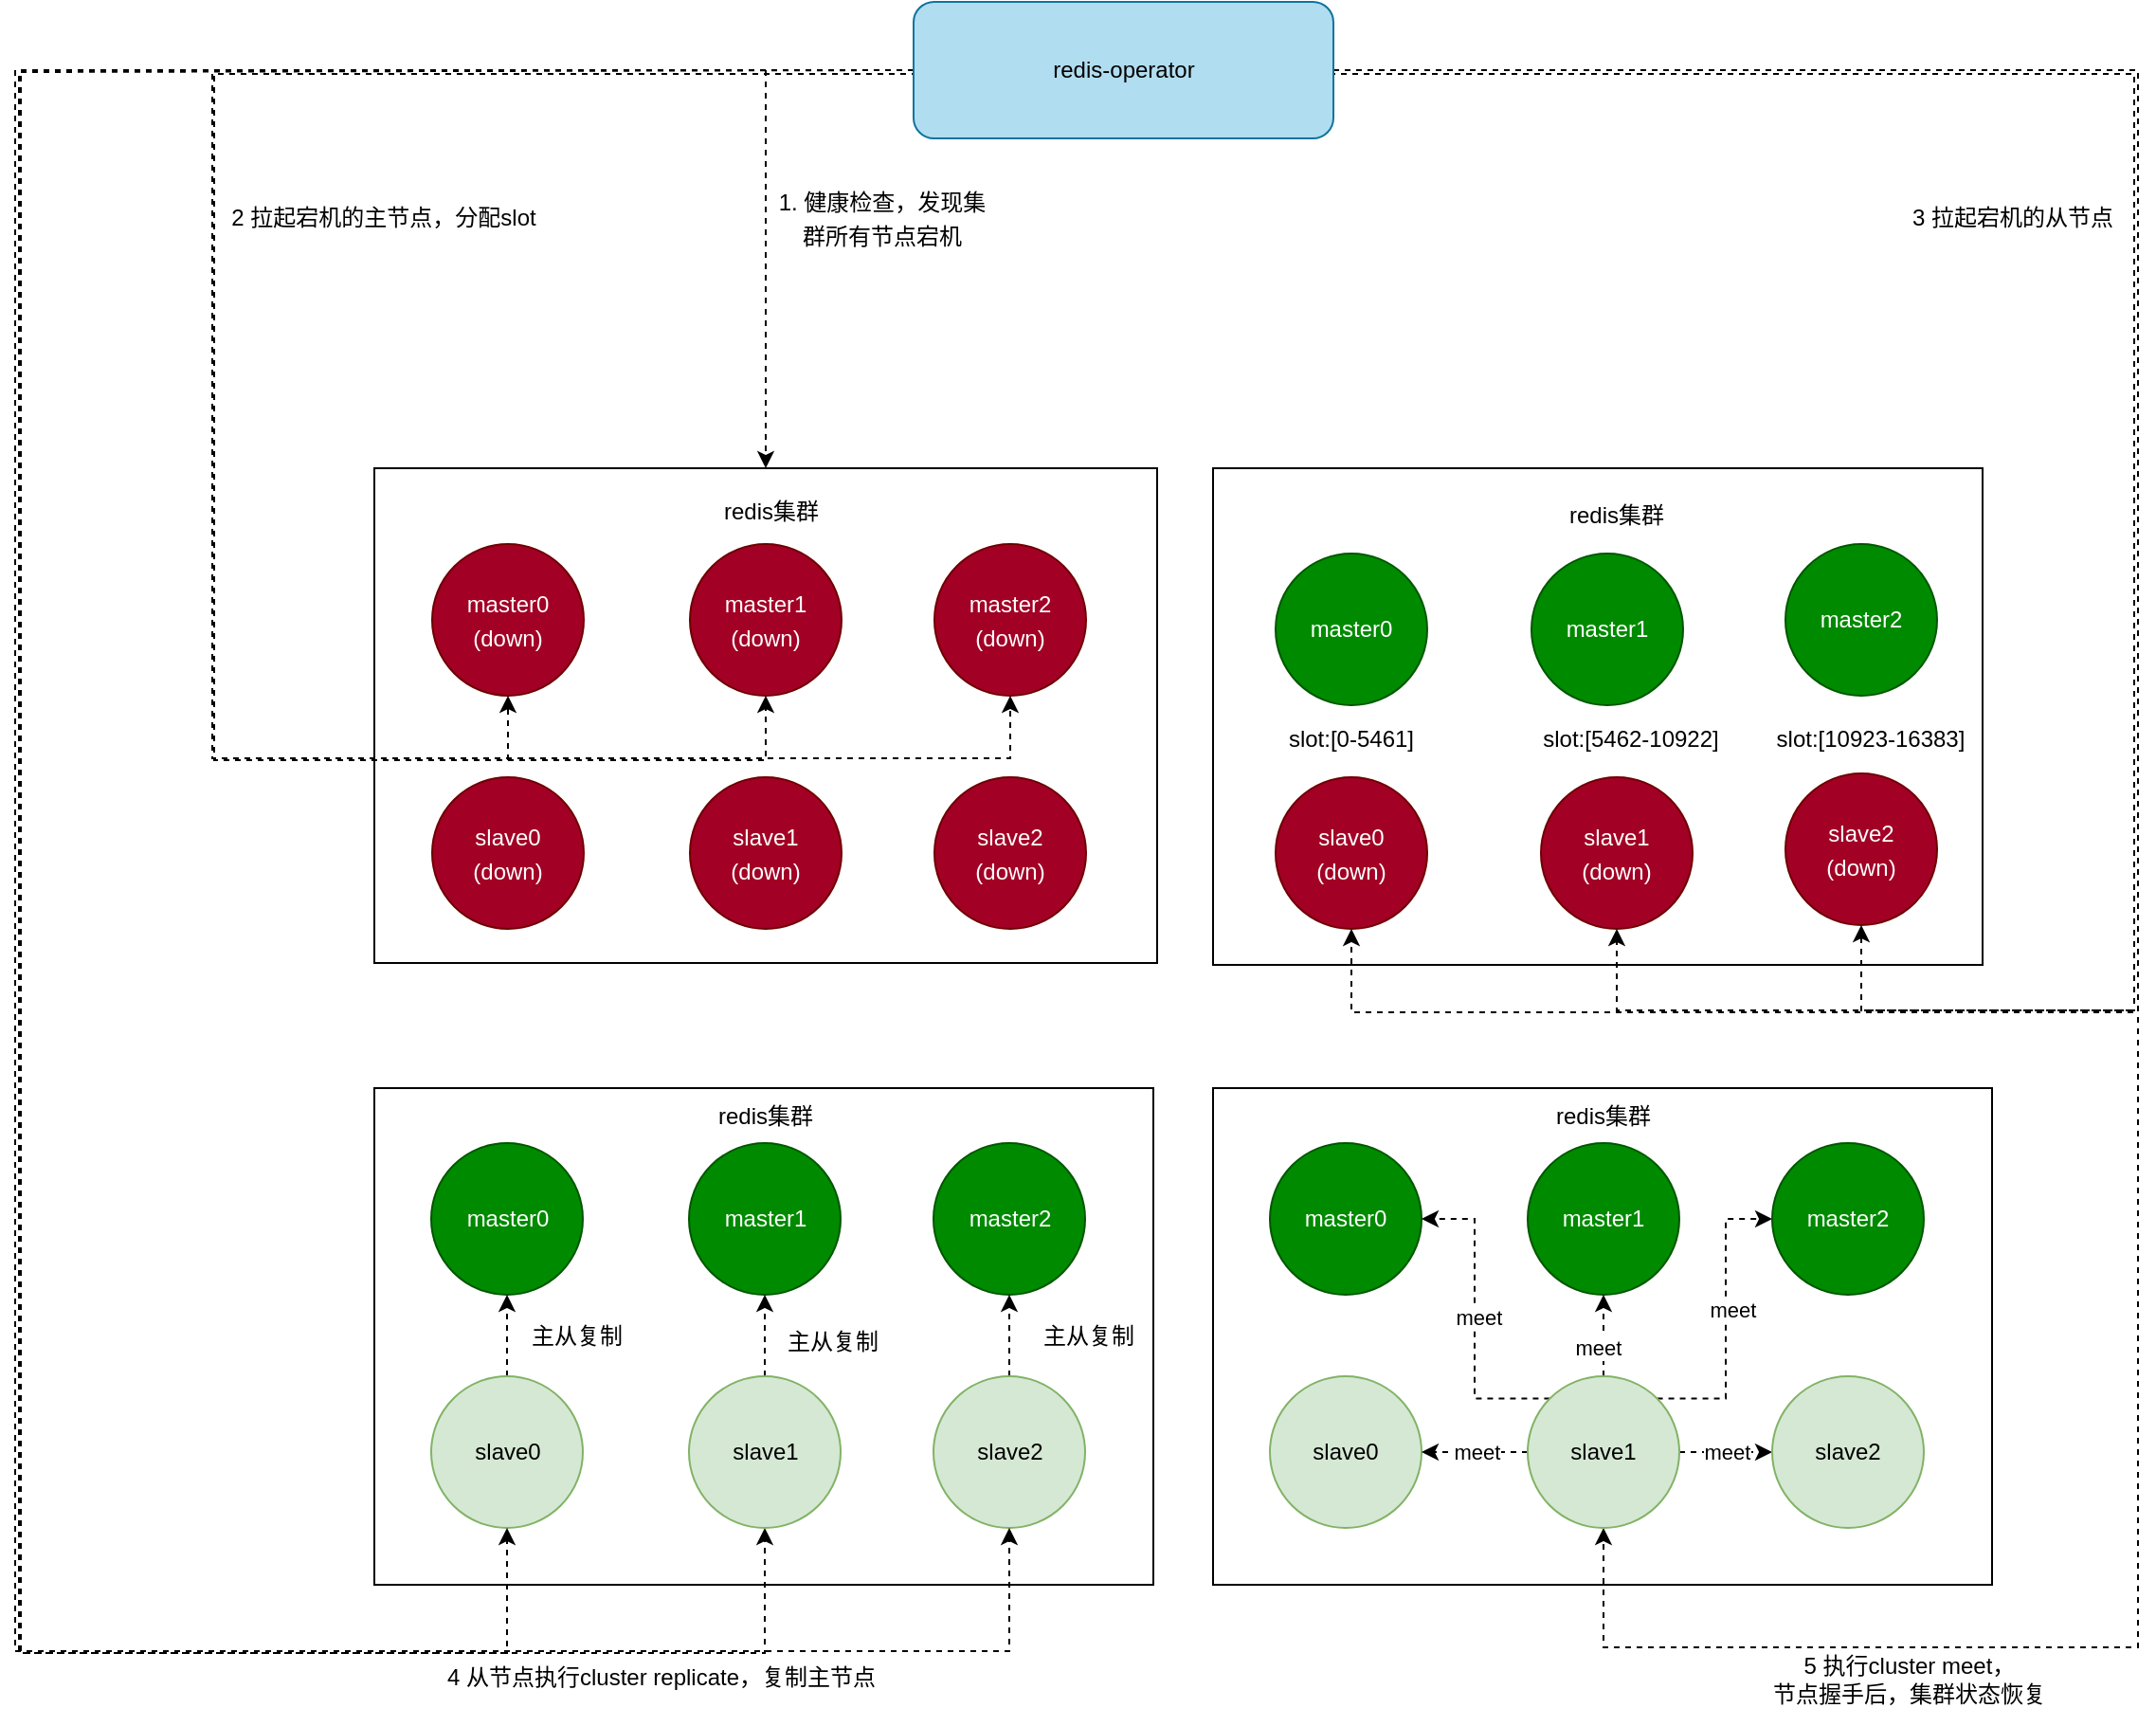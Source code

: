 <mxfile version="21.2.9" type="github">
  <diagram id="rYdwiMb5jvszhZctyrXV" name="第 1 页">
    <mxGraphModel dx="1735" dy="1033" grid="0" gridSize="10" guides="1" tooltips="1" connect="1" arrows="1" fold="1" page="1" pageScale="1" pageWidth="1200" pageHeight="1920" math="0" shadow="0">
      <root>
        <mxCell id="0" />
        <mxCell id="1" parent="0" />
        <mxCell id="03nautIme0JNub1uCO7q-31" value="" style="rounded=0;whiteSpace=wrap;html=1;horizontal=1;" parent="1" vertex="1">
          <mxGeometry x="674" y="816" width="411" height="262" as="geometry" />
        </mxCell>
        <mxCell id="6RyUIfgaUFoeRIO4xXDH-37" value="" style="rounded=0;whiteSpace=wrap;html=1;horizontal=1;" parent="1" vertex="1">
          <mxGeometry x="231.5" y="816" width="411" height="262" as="geometry" />
        </mxCell>
        <mxCell id="6RyUIfgaUFoeRIO4xXDH-11" value="" style="rounded=0;whiteSpace=wrap;html=1;" parent="1" vertex="1">
          <mxGeometry x="231.5" y="489" width="413" height="261" as="geometry" />
        </mxCell>
        <mxCell id="6RyUIfgaUFoeRIO4xXDH-1" value="&lt;p style=&quot;line-height: 150%;&quot;&gt;master0&lt;br&gt;(down)&lt;/p&gt;" style="ellipse;whiteSpace=wrap;html=1;aspect=fixed;fillColor=#a20025;fontColor=#ffffff;strokeColor=#6F0000;" parent="1" vertex="1">
          <mxGeometry x="262" y="529" width="80" height="80" as="geometry" />
        </mxCell>
        <mxCell id="6RyUIfgaUFoeRIO4xXDH-2" value="&lt;p style=&quot;line-height: 150%;&quot;&gt;slave0&lt;br&gt;(down)&lt;/p&gt;" style="ellipse;whiteSpace=wrap;html=1;aspect=fixed;fillColor=#a20025;fontColor=#ffffff;strokeColor=#6F0000;" parent="1" vertex="1">
          <mxGeometry x="262" y="652" width="80" height="80" as="geometry" />
        </mxCell>
        <mxCell id="6RyUIfgaUFoeRIO4xXDH-3" value="&lt;p style=&quot;line-height: 150%;&quot;&gt;master1&lt;br&gt;(down)&lt;/p&gt;" style="ellipse;whiteSpace=wrap;html=1;aspect=fixed;fillColor=#a20025;fontColor=#ffffff;strokeColor=#6F0000;" parent="1" vertex="1">
          <mxGeometry x="398" y="529" width="80" height="80" as="geometry" />
        </mxCell>
        <mxCell id="6RyUIfgaUFoeRIO4xXDH-4" value="&lt;p style=&quot;line-height: 150%;&quot;&gt;slave1&lt;br&gt;(down)&lt;/p&gt;" style="ellipse;whiteSpace=wrap;html=1;aspect=fixed;fillColor=#a20025;fontColor=#ffffff;strokeColor=#6F0000;" parent="1" vertex="1">
          <mxGeometry x="398" y="652" width="80" height="80" as="geometry" />
        </mxCell>
        <mxCell id="6RyUIfgaUFoeRIO4xXDH-5" value="&lt;p style=&quot;line-height: 150%;&quot;&gt;master2&lt;br&gt;(down)&lt;/p&gt;" style="ellipse;whiteSpace=wrap;html=1;aspect=fixed;fillColor=#a20025;fontColor=#ffffff;strokeColor=#6F0000;" parent="1" vertex="1">
          <mxGeometry x="527" y="529" width="80" height="80" as="geometry" />
        </mxCell>
        <mxCell id="6RyUIfgaUFoeRIO4xXDH-6" value="&lt;p style=&quot;line-height: 150%;&quot;&gt;slave2&lt;br&gt;(down)&lt;/p&gt;" style="ellipse;whiteSpace=wrap;html=1;aspect=fixed;fillColor=#a20025;fontColor=#ffffff;strokeColor=#6F0000;" parent="1" vertex="1">
          <mxGeometry x="527" y="652" width="80" height="80" as="geometry" />
        </mxCell>
        <mxCell id="6RyUIfgaUFoeRIO4xXDH-59" style="edgeStyle=orthogonalEdgeStyle;rounded=0;orthogonalLoop=1;jettySize=auto;html=1;exitX=0;exitY=0.5;exitDx=0;exitDy=0;dashed=1;entryX=0.5;entryY=1;entryDx=0;entryDy=0;" parent="1" source="6RyUIfgaUFoeRIO4xXDH-7" target="6RyUIfgaUFoeRIO4xXDH-41" edge="1">
          <mxGeometry relative="1" as="geometry">
            <mxPoint x="145" y="981" as="targetPoint" />
            <Array as="points">
              <mxPoint x="44" y="280" />
              <mxPoint x="44" y="1114" />
              <mxPoint x="438" y="1114" />
            </Array>
          </mxGeometry>
        </mxCell>
        <mxCell id="6RyUIfgaUFoeRIO4xXDH-20" value="&lt;p style=&quot;line-height: 150%;&quot;&gt;1. 健康检查，发现集群所有节点宕机&lt;/p&gt;" style="text;html=1;strokeColor=none;fillColor=none;align=center;verticalAlign=middle;whiteSpace=wrap;rounded=0;" parent="1" vertex="1">
          <mxGeometry x="439" y="342" width="121" height="30" as="geometry" />
        </mxCell>
        <mxCell id="6RyUIfgaUFoeRIO4xXDH-23" value="" style="rounded=0;whiteSpace=wrap;html=1;" parent="1" vertex="1">
          <mxGeometry x="674" y="489" width="406" height="262" as="geometry" />
        </mxCell>
        <mxCell id="6RyUIfgaUFoeRIO4xXDH-28" value="master2" style="ellipse;whiteSpace=wrap;html=1;aspect=fixed;fillColor=#008a00;fontColor=#ffffff;strokeColor=#005700;" parent="1" vertex="1">
          <mxGeometry x="976" y="529" width="80" height="80" as="geometry" />
        </mxCell>
        <mxCell id="6RyUIfgaUFoeRIO4xXDH-38" value="master0" style="ellipse;whiteSpace=wrap;html=1;aspect=fixed;fillColor=#008a00;fontColor=#ffffff;strokeColor=#005700;" parent="1" vertex="1">
          <mxGeometry x="261.5" y="845" width="80" height="80" as="geometry" />
        </mxCell>
        <mxCell id="03nautIme0JNub1uCO7q-24" style="edgeStyle=orthogonalEdgeStyle;rounded=0;orthogonalLoop=1;jettySize=auto;html=1;exitX=0.5;exitY=0;exitDx=0;exitDy=0;entryX=0.5;entryY=1;entryDx=0;entryDy=0;dashed=1;" parent="1" source="6RyUIfgaUFoeRIO4xXDH-39" target="6RyUIfgaUFoeRIO4xXDH-38" edge="1">
          <mxGeometry relative="1" as="geometry" />
        </mxCell>
        <mxCell id="6RyUIfgaUFoeRIO4xXDH-39" value="slave0" style="ellipse;whiteSpace=wrap;html=1;aspect=fixed;fillColor=#d5e8d4;strokeColor=#82b366;" parent="1" vertex="1">
          <mxGeometry x="261.5" y="968" width="80" height="80" as="geometry" />
        </mxCell>
        <mxCell id="6RyUIfgaUFoeRIO4xXDH-40" value="master1" style="ellipse;whiteSpace=wrap;html=1;aspect=fixed;fillColor=#008a00;fontColor=#ffffff;strokeColor=#005700;" parent="1" vertex="1">
          <mxGeometry x="397.5" y="845" width="80" height="80" as="geometry" />
        </mxCell>
        <mxCell id="03nautIme0JNub1uCO7q-26" style="edgeStyle=orthogonalEdgeStyle;rounded=0;orthogonalLoop=1;jettySize=auto;html=1;exitX=0.5;exitY=0;exitDx=0;exitDy=0;entryX=0.5;entryY=1;entryDx=0;entryDy=0;dashed=1;" parent="1" source="6RyUIfgaUFoeRIO4xXDH-41" target="6RyUIfgaUFoeRIO4xXDH-40" edge="1">
          <mxGeometry relative="1" as="geometry" />
        </mxCell>
        <mxCell id="6RyUIfgaUFoeRIO4xXDH-41" value="slave1" style="ellipse;whiteSpace=wrap;html=1;aspect=fixed;fillColor=#d5e8d4;strokeColor=#82b366;" parent="1" vertex="1">
          <mxGeometry x="397.5" y="968" width="80" height="80" as="geometry" />
        </mxCell>
        <mxCell id="6RyUIfgaUFoeRIO4xXDH-42" value="master2" style="ellipse;whiteSpace=wrap;html=1;aspect=fixed;fillColor=#008a00;fontColor=#ffffff;strokeColor=#005700;" parent="1" vertex="1">
          <mxGeometry x="526.5" y="845" width="80" height="80" as="geometry" />
        </mxCell>
        <mxCell id="03nautIme0JNub1uCO7q-27" value="" style="edgeStyle=orthogonalEdgeStyle;rounded=0;orthogonalLoop=1;jettySize=auto;html=1;dashed=1;" parent="1" source="6RyUIfgaUFoeRIO4xXDH-43" target="6RyUIfgaUFoeRIO4xXDH-42" edge="1">
          <mxGeometry relative="1" as="geometry" />
        </mxCell>
        <mxCell id="6RyUIfgaUFoeRIO4xXDH-43" value="slave2" style="ellipse;whiteSpace=wrap;html=1;aspect=fixed;fillColor=#d5e8d4;strokeColor=#82b366;" parent="1" vertex="1">
          <mxGeometry x="526.5" y="968" width="80" height="80" as="geometry" />
        </mxCell>
        <mxCell id="6RyUIfgaUFoeRIO4xXDH-51" value="4 从节点执行cluster replicate，复制主节点" style="text;html=1;strokeColor=none;fillColor=none;align=center;verticalAlign=middle;whiteSpace=wrap;rounded=0;" parent="1" vertex="1">
          <mxGeometry x="265" y="1112" width="236" height="30" as="geometry" />
        </mxCell>
        <mxCell id="6RyUIfgaUFoeRIO4xXDH-54" value="主从复制" style="text;html=1;strokeColor=none;fillColor=none;align=center;verticalAlign=middle;whiteSpace=wrap;rounded=0;" parent="1" vertex="1">
          <mxGeometry x="300.5" y="939" width="75" height="16" as="geometry" />
        </mxCell>
        <mxCell id="6RyUIfgaUFoeRIO4xXDH-55" value="主从复制" style="text;html=1;strokeColor=none;fillColor=none;align=center;verticalAlign=middle;whiteSpace=wrap;rounded=0;" parent="1" vertex="1">
          <mxGeometry x="435.5" y="942" width="75" height="16" as="geometry" />
        </mxCell>
        <mxCell id="6RyUIfgaUFoeRIO4xXDH-62" value="5 执行cluster meet，&lt;br&gt;节点握手后，集群状态恢复" style="text;html=1;strokeColor=none;fillColor=none;align=center;verticalAlign=middle;whiteSpace=wrap;rounded=0;" parent="1" vertex="1">
          <mxGeometry x="935" y="1113" width="213" height="30" as="geometry" />
        </mxCell>
        <mxCell id="6RyUIfgaUFoeRIO4xXDH-64" style="edgeStyle=orthogonalEdgeStyle;rounded=0;orthogonalLoop=1;jettySize=auto;html=1;exitX=0;exitY=0.5;exitDx=0;exitDy=0;dashed=1;entryX=0.5;entryY=1;entryDx=0;entryDy=0;" parent="1" source="6RyUIfgaUFoeRIO4xXDH-7" target="6RyUIfgaUFoeRIO4xXDH-1" edge="1">
          <mxGeometry relative="1" as="geometry">
            <mxPoint x="302" y="617" as="targetPoint" />
            <Array as="points">
              <mxPoint x="147" y="279" />
              <mxPoint x="147" y="643" />
              <mxPoint x="302" y="643" />
            </Array>
          </mxGeometry>
        </mxCell>
        <mxCell id="6RyUIfgaUFoeRIO4xXDH-66" style="edgeStyle=orthogonalEdgeStyle;rounded=0;orthogonalLoop=1;jettySize=auto;html=1;exitX=0;exitY=0.5;exitDx=0;exitDy=0;dashed=1;" parent="1" source="6RyUIfgaUFoeRIO4xXDH-7" target="6RyUIfgaUFoeRIO4xXDH-11" edge="1">
          <mxGeometry relative="1" as="geometry" />
        </mxCell>
        <mxCell id="6RyUIfgaUFoeRIO4xXDH-70" style="edgeStyle=orthogonalEdgeStyle;rounded=0;orthogonalLoop=1;jettySize=auto;html=1;exitX=0;exitY=0.5;exitDx=0;exitDy=0;dashed=1;" parent="1" source="6RyUIfgaUFoeRIO4xXDH-7" target="6RyUIfgaUFoeRIO4xXDH-3" edge="1">
          <mxGeometry relative="1" as="geometry">
            <mxPoint x="147" y="627" as="targetPoint" />
            <Array as="points">
              <mxPoint x="516" y="281" />
              <mxPoint x="147" y="281" />
              <mxPoint x="147" y="643" />
              <mxPoint x="438" y="643" />
            </Array>
          </mxGeometry>
        </mxCell>
        <mxCell id="6RyUIfgaUFoeRIO4xXDH-73" style="edgeStyle=orthogonalEdgeStyle;rounded=0;orthogonalLoop=1;jettySize=auto;html=1;exitX=1;exitY=0.5;exitDx=0;exitDy=0;dashed=1;entryX=0.5;entryY=1;entryDx=0;entryDy=0;" parent="1" source="6RyUIfgaUFoeRIO4xXDH-7" target="03nautIme0JNub1uCO7q-12" edge="1">
          <mxGeometry relative="1" as="geometry">
            <Array as="points">
              <mxPoint x="738" y="281" />
              <mxPoint x="1162" y="281" />
              <mxPoint x="1162" y="776" />
              <mxPoint x="747" y="776" />
            </Array>
            <mxPoint x="1118" y="763" as="targetPoint" />
          </mxGeometry>
        </mxCell>
        <mxCell id="6RyUIfgaUFoeRIO4xXDH-77" style="edgeStyle=orthogonalEdgeStyle;rounded=0;orthogonalLoop=1;jettySize=auto;html=1;exitX=1;exitY=0.5;exitDx=0;exitDy=0;dashed=1;entryX=0.5;entryY=1;entryDx=0;entryDy=0;" parent="1" source="6RyUIfgaUFoeRIO4xXDH-7" target="03nautIme0JNub1uCO7q-13" edge="1">
          <mxGeometry relative="1" as="geometry">
            <mxPoint x="887" y="529" as="targetPoint" />
            <Array as="points">
              <mxPoint x="1162" y="279" />
              <mxPoint x="1162" y="775" />
              <mxPoint x="887" y="775" />
            </Array>
          </mxGeometry>
        </mxCell>
        <mxCell id="03nautIme0JNub1uCO7q-1" style="edgeStyle=orthogonalEdgeStyle;rounded=0;orthogonalLoop=1;jettySize=auto;html=1;exitX=0;exitY=0.5;exitDx=0;exitDy=0;dashed=1;" parent="1" source="6RyUIfgaUFoeRIO4xXDH-7" target="6RyUIfgaUFoeRIO4xXDH-5" edge="1">
          <mxGeometry relative="1" as="geometry">
            <mxPoint x="166" y="613" as="targetPoint" />
            <Array as="points">
              <mxPoint x="146" y="279" />
              <mxPoint x="146" y="642" />
              <mxPoint x="567" y="642" />
            </Array>
          </mxGeometry>
        </mxCell>
        <mxCell id="03nautIme0JNub1uCO7q-18" style="edgeStyle=orthogonalEdgeStyle;rounded=0;orthogonalLoop=1;jettySize=auto;html=1;exitX=1;exitY=0.5;exitDx=0;exitDy=0;dashed=1;entryX=0.5;entryY=1;entryDx=0;entryDy=0;" parent="1" source="6RyUIfgaUFoeRIO4xXDH-7" target="03nautIme0JNub1uCO7q-14" edge="1">
          <mxGeometry relative="1" as="geometry">
            <mxPoint x="1115" y="761" as="targetPoint" />
            <Array as="points">
              <mxPoint x="1160" y="279" />
              <mxPoint x="1160" y="775" />
              <mxPoint x="1016" y="775" />
            </Array>
          </mxGeometry>
        </mxCell>
        <mxCell id="03nautIme0JNub1uCO7q-50" style="edgeStyle=orthogonalEdgeStyle;rounded=0;orthogonalLoop=1;jettySize=auto;html=1;exitX=0;exitY=0.5;exitDx=0;exitDy=0;dashed=1;entryX=0.5;entryY=1;entryDx=0;entryDy=0;" parent="1" source="6RyUIfgaUFoeRIO4xXDH-7" target="6RyUIfgaUFoeRIO4xXDH-39" edge="1">
          <mxGeometry relative="1" as="geometry">
            <mxPoint x="58.182" y="1199.909" as="targetPoint" />
            <Array as="points">
              <mxPoint x="45" y="279" />
              <mxPoint x="45" y="1114" />
              <mxPoint x="302" y="1114" />
            </Array>
          </mxGeometry>
        </mxCell>
        <mxCell id="03nautIme0JNub1uCO7q-51" style="edgeStyle=orthogonalEdgeStyle;rounded=0;orthogonalLoop=1;jettySize=auto;html=1;exitX=0;exitY=0.5;exitDx=0;exitDy=0;dashed=1;entryX=0.5;entryY=1;entryDx=0;entryDy=0;" parent="1" source="6RyUIfgaUFoeRIO4xXDH-7" target="6RyUIfgaUFoeRIO4xXDH-43" edge="1">
          <mxGeometry relative="1" as="geometry">
            <mxPoint x="69.091" y="1212.636" as="targetPoint" />
            <Array as="points">
              <mxPoint x="42" y="279" />
              <mxPoint x="42" y="1113" />
              <mxPoint x="567" y="1113" />
            </Array>
          </mxGeometry>
        </mxCell>
        <mxCell id="03nautIme0JNub1uCO7q-55" style="edgeStyle=orthogonalEdgeStyle;rounded=0;orthogonalLoop=1;jettySize=auto;html=1;exitX=1;exitY=0.5;exitDx=0;exitDy=0;dashed=1;entryX=0.5;entryY=1;entryDx=0;entryDy=0;" parent="1" source="6RyUIfgaUFoeRIO4xXDH-7" target="03nautIme0JNub1uCO7q-37" edge="1">
          <mxGeometry relative="1" as="geometry">
            <mxPoint x="874" y="1290" as="targetPoint" />
            <Array as="points">
              <mxPoint x="1162" y="279" />
              <mxPoint x="1162" y="1111" />
              <mxPoint x="880" y="1111" />
            </Array>
          </mxGeometry>
        </mxCell>
        <mxCell id="6RyUIfgaUFoeRIO4xXDH-7" value="redis-operator" style="rounded=1;whiteSpace=wrap;html=1;fillColor=#b1ddf0;strokeColor=#10739e;" parent="1" vertex="1">
          <mxGeometry x="516" y="243" width="221.5" height="72" as="geometry" />
        </mxCell>
        <mxCell id="6RyUIfgaUFoeRIO4xXDH-71" value="2 拉起宕机的主节点，分配slot" style="text;html=1;strokeColor=none;fillColor=none;align=center;verticalAlign=middle;whiteSpace=wrap;rounded=0;" parent="1" vertex="1">
          <mxGeometry x="153" y="337" width="167" height="40" as="geometry" />
        </mxCell>
        <mxCell id="6RyUIfgaUFoeRIO4xXDH-81" value="redis集群" style="text;html=1;strokeColor=none;fillColor=none;align=center;verticalAlign=middle;whiteSpace=wrap;rounded=0;" parent="1" vertex="1">
          <mxGeometry x="411" y="497" width="60" height="30" as="geometry" />
        </mxCell>
        <mxCell id="6RyUIfgaUFoeRIO4xXDH-85" value="redis集群" style="text;html=1;strokeColor=none;fillColor=none;align=center;verticalAlign=middle;whiteSpace=wrap;rounded=0;" parent="1" vertex="1">
          <mxGeometry x="408" y="816" width="60" height="30" as="geometry" />
        </mxCell>
        <mxCell id="6RyUIfgaUFoeRIO4xXDH-89" value="redis集群" style="text;html=1;strokeColor=none;fillColor=none;align=center;verticalAlign=middle;whiteSpace=wrap;rounded=0;" parent="1" vertex="1">
          <mxGeometry x="857" y="499" width="60" height="30" as="geometry" />
        </mxCell>
        <mxCell id="03nautIme0JNub1uCO7q-4" value="master1" style="ellipse;whiteSpace=wrap;html=1;aspect=fixed;fillColor=#008a00;fontColor=#ffffff;strokeColor=#005700;" parent="1" vertex="1">
          <mxGeometry x="842" y="534" width="80" height="80" as="geometry" />
        </mxCell>
        <mxCell id="03nautIme0JNub1uCO7q-5" value="master0" style="ellipse;whiteSpace=wrap;html=1;aspect=fixed;fillColor=#008a00;fontColor=#ffffff;strokeColor=#005700;" parent="1" vertex="1">
          <mxGeometry x="707" y="534" width="80" height="80" as="geometry" />
        </mxCell>
        <mxCell id="03nautIme0JNub1uCO7q-8" value="slot:[0-5461]" style="text;html=1;strokeColor=none;fillColor=none;align=center;verticalAlign=middle;whiteSpace=wrap;rounded=0;" parent="1" vertex="1">
          <mxGeometry x="707" y="617" width="80" height="30" as="geometry" />
        </mxCell>
        <mxCell id="03nautIme0JNub1uCO7q-9" value="slot:[5462-10922]" style="text;html=1;strokeColor=none;fillColor=none;align=center;verticalAlign=middle;whiteSpace=wrap;rounded=0;" parent="1" vertex="1">
          <mxGeometry x="844" y="617" width="101" height="30" as="geometry" />
        </mxCell>
        <mxCell id="03nautIme0JNub1uCO7q-10" value="slot:[10923-16383]" style="text;html=1;strokeColor=none;fillColor=none;align=center;verticalAlign=middle;whiteSpace=wrap;rounded=0;" parent="1" vertex="1">
          <mxGeometry x="966" y="617" width="110" height="30" as="geometry" />
        </mxCell>
        <mxCell id="03nautIme0JNub1uCO7q-12" value="&lt;p style=&quot;line-height: 150%;&quot;&gt;slave0&lt;br&gt;(down)&lt;/p&gt;" style="ellipse;whiteSpace=wrap;html=1;aspect=fixed;fillColor=#a20025;fontColor=#ffffff;strokeColor=#6F0000;" parent="1" vertex="1">
          <mxGeometry x="707" y="652" width="80" height="80" as="geometry" />
        </mxCell>
        <mxCell id="03nautIme0JNub1uCO7q-13" value="&lt;p style=&quot;line-height: 150%;&quot;&gt;slave1&lt;br&gt;(down)&lt;/p&gt;" style="ellipse;whiteSpace=wrap;html=1;aspect=fixed;fillColor=#a20025;fontColor=#ffffff;strokeColor=#6F0000;" parent="1" vertex="1">
          <mxGeometry x="847" y="652" width="80" height="80" as="geometry" />
        </mxCell>
        <mxCell id="03nautIme0JNub1uCO7q-14" value="&lt;p style=&quot;line-height: 150%;&quot;&gt;slave2&lt;br&gt;(down)&lt;/p&gt;" style="ellipse;whiteSpace=wrap;html=1;aspect=fixed;fillColor=#a20025;fontColor=#ffffff;strokeColor=#6F0000;" parent="1" vertex="1">
          <mxGeometry x="976" y="650" width="80" height="80" as="geometry" />
        </mxCell>
        <mxCell id="03nautIme0JNub1uCO7q-19" value="3 拉起宕机的从节点" style="text;html=1;strokeColor=none;fillColor=none;align=center;verticalAlign=middle;whiteSpace=wrap;rounded=0;" parent="1" vertex="1">
          <mxGeometry x="1031" y="342" width="130" height="30" as="geometry" />
        </mxCell>
        <mxCell id="03nautIme0JNub1uCO7q-29" value="主从复制" style="text;html=1;strokeColor=none;fillColor=none;align=center;verticalAlign=middle;whiteSpace=wrap;rounded=0;" parent="1" vertex="1">
          <mxGeometry x="570.5" y="939" width="75" height="16" as="geometry" />
        </mxCell>
        <mxCell id="03nautIme0JNub1uCO7q-32" value="master0" style="ellipse;whiteSpace=wrap;html=1;aspect=fixed;fillColor=#008a00;fontColor=#ffffff;strokeColor=#005700;" parent="1" vertex="1">
          <mxGeometry x="704" y="845" width="80" height="80" as="geometry" />
        </mxCell>
        <mxCell id="03nautIme0JNub1uCO7q-34" value="slave0" style="ellipse;whiteSpace=wrap;html=1;aspect=fixed;fillColor=#d5e8d4;strokeColor=#82b366;" parent="1" vertex="1">
          <mxGeometry x="704" y="968" width="80" height="80" as="geometry" />
        </mxCell>
        <mxCell id="03nautIme0JNub1uCO7q-35" value="master1" style="ellipse;whiteSpace=wrap;html=1;aspect=fixed;fillColor=#008a00;fontColor=#ffffff;strokeColor=#005700;" parent="1" vertex="1">
          <mxGeometry x="840" y="845" width="80" height="80" as="geometry" />
        </mxCell>
        <mxCell id="03nautIme0JNub1uCO7q-36" style="edgeStyle=orthogonalEdgeStyle;rounded=0;orthogonalLoop=1;jettySize=auto;html=1;exitX=0.5;exitY=0;exitDx=0;exitDy=0;entryX=0.5;entryY=1;entryDx=0;entryDy=0;dashed=1;" parent="1" source="03nautIme0JNub1uCO7q-37" target="03nautIme0JNub1uCO7q-35" edge="1">
          <mxGeometry relative="1" as="geometry" />
        </mxCell>
        <mxCell id="03nautIme0JNub1uCO7q-72" value="meet" style="edgeLabel;html=1;align=center;verticalAlign=middle;resizable=0;points=[];" parent="03nautIme0JNub1uCO7q-36" vertex="1" connectable="0">
          <mxGeometry x="-0.302" y="3" relative="1" as="geometry">
            <mxPoint as="offset" />
          </mxGeometry>
        </mxCell>
        <mxCell id="03nautIme0JNub1uCO7q-58" value="meet" style="edgeStyle=orthogonalEdgeStyle;rounded=0;orthogonalLoop=1;jettySize=auto;html=1;exitX=1;exitY=0.5;exitDx=0;exitDy=0;entryX=0;entryY=0.5;entryDx=0;entryDy=0;dashed=1;" parent="1" source="03nautIme0JNub1uCO7q-37" target="03nautIme0JNub1uCO7q-40" edge="1">
          <mxGeometry relative="1" as="geometry" />
        </mxCell>
        <mxCell id="03nautIme0JNub1uCO7q-67" style="edgeStyle=orthogonalEdgeStyle;rounded=0;orthogonalLoop=1;jettySize=auto;html=1;exitX=0;exitY=0.5;exitDx=0;exitDy=0;entryX=1;entryY=0.5;entryDx=0;entryDy=0;dashed=1;" parent="1" source="03nautIme0JNub1uCO7q-37" target="03nautIme0JNub1uCO7q-34" edge="1">
          <mxGeometry relative="1" as="geometry" />
        </mxCell>
        <mxCell id="03nautIme0JNub1uCO7q-74" value="meet" style="edgeLabel;html=1;align=center;verticalAlign=middle;resizable=0;points=[];" parent="03nautIme0JNub1uCO7q-67" vertex="1" connectable="0">
          <mxGeometry x="-0.006" relative="1" as="geometry">
            <mxPoint x="1" as="offset" />
          </mxGeometry>
        </mxCell>
        <mxCell id="03nautIme0JNub1uCO7q-68" style="edgeStyle=orthogonalEdgeStyle;rounded=0;orthogonalLoop=1;jettySize=auto;html=1;exitX=1;exitY=0;exitDx=0;exitDy=0;entryX=0;entryY=0.5;entryDx=0;entryDy=0;dashed=1;" parent="1" source="03nautIme0JNub1uCO7q-37" target="03nautIme0JNub1uCO7q-38" edge="1">
          <mxGeometry relative="1" as="geometry" />
        </mxCell>
        <mxCell id="03nautIme0JNub1uCO7q-73" value="meet" style="edgeLabel;html=1;align=center;verticalAlign=middle;resizable=0;points=[];" parent="03nautIme0JNub1uCO7q-68" vertex="1" connectable="0">
          <mxGeometry x="0.067" y="-3" relative="1" as="geometry">
            <mxPoint as="offset" />
          </mxGeometry>
        </mxCell>
        <mxCell id="03nautIme0JNub1uCO7q-69" style="edgeStyle=orthogonalEdgeStyle;rounded=0;orthogonalLoop=1;jettySize=auto;html=1;exitX=0;exitY=0;exitDx=0;exitDy=0;entryX=1;entryY=0.5;entryDx=0;entryDy=0;dashed=1;" parent="1" source="03nautIme0JNub1uCO7q-37" target="03nautIme0JNub1uCO7q-32" edge="1">
          <mxGeometry relative="1" as="geometry" />
        </mxCell>
        <mxCell id="03nautIme0JNub1uCO7q-71" value="meet" style="edgeLabel;html=1;align=center;verticalAlign=middle;resizable=0;points=[];" parent="03nautIme0JNub1uCO7q-69" vertex="1" connectable="0">
          <mxGeometry x="0.023" y="-2" relative="1" as="geometry">
            <mxPoint as="offset" />
          </mxGeometry>
        </mxCell>
        <mxCell id="03nautIme0JNub1uCO7q-37" value="slave1" style="ellipse;whiteSpace=wrap;html=1;aspect=fixed;fillColor=#d5e8d4;strokeColor=#82b366;" parent="1" vertex="1">
          <mxGeometry x="840" y="968" width="80" height="80" as="geometry" />
        </mxCell>
        <mxCell id="03nautIme0JNub1uCO7q-38" value="master2" style="ellipse;whiteSpace=wrap;html=1;aspect=fixed;fillColor=#008a00;fontColor=#ffffff;strokeColor=#005700;" parent="1" vertex="1">
          <mxGeometry x="969" y="845" width="80" height="80" as="geometry" />
        </mxCell>
        <mxCell id="03nautIme0JNub1uCO7q-40" value="slave2" style="ellipse;whiteSpace=wrap;html=1;aspect=fixed;fillColor=#d5e8d4;strokeColor=#82b366;" parent="1" vertex="1">
          <mxGeometry x="969" y="968" width="80" height="80" as="geometry" />
        </mxCell>
        <mxCell id="03nautIme0JNub1uCO7q-43" value="redis集群" style="text;html=1;strokeColor=none;fillColor=none;align=center;verticalAlign=middle;whiteSpace=wrap;rounded=0;" parent="1" vertex="1">
          <mxGeometry x="850" y="816" width="60" height="30" as="geometry" />
        </mxCell>
        <mxCell id="03nautIme0JNub1uCO7q-70" style="edgeStyle=orthogonalEdgeStyle;rounded=0;orthogonalLoop=1;jettySize=auto;html=1;exitX=0.5;exitY=1;exitDx=0;exitDy=0;dashed=1;" parent="1" source="6RyUIfgaUFoeRIO4xXDH-62" target="6RyUIfgaUFoeRIO4xXDH-62" edge="1">
          <mxGeometry relative="1" as="geometry" />
        </mxCell>
      </root>
    </mxGraphModel>
  </diagram>
</mxfile>

